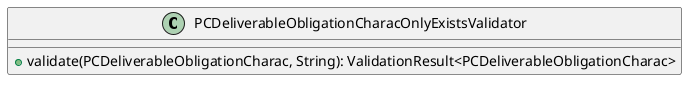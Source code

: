 @startuml

    class PCDeliverableObligationCharacOnlyExistsValidator [[PCDeliverableObligationCharacOnlyExistsValidator.html]] {
        +validate(PCDeliverableObligationCharac, String): ValidationResult<PCDeliverableObligationCharac>
    }

@enduml
